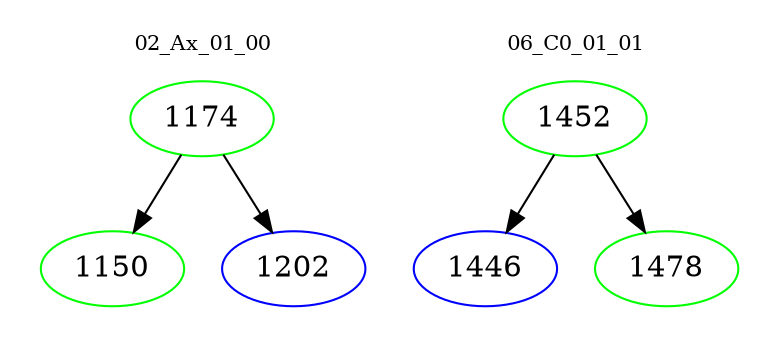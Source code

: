 digraph{
subgraph cluster_0 {
color = white
label = "02_Ax_01_00";
fontsize=10;
T0_1174 [label="1174", color="green"]
T0_1174 -> T0_1150 [color="black"]
T0_1150 [label="1150", color="green"]
T0_1174 -> T0_1202 [color="black"]
T0_1202 [label="1202", color="blue"]
}
subgraph cluster_1 {
color = white
label = "06_C0_01_01";
fontsize=10;
T1_1452 [label="1452", color="green"]
T1_1452 -> T1_1446 [color="black"]
T1_1446 [label="1446", color="blue"]
T1_1452 -> T1_1478 [color="black"]
T1_1478 [label="1478", color="green"]
}
}
